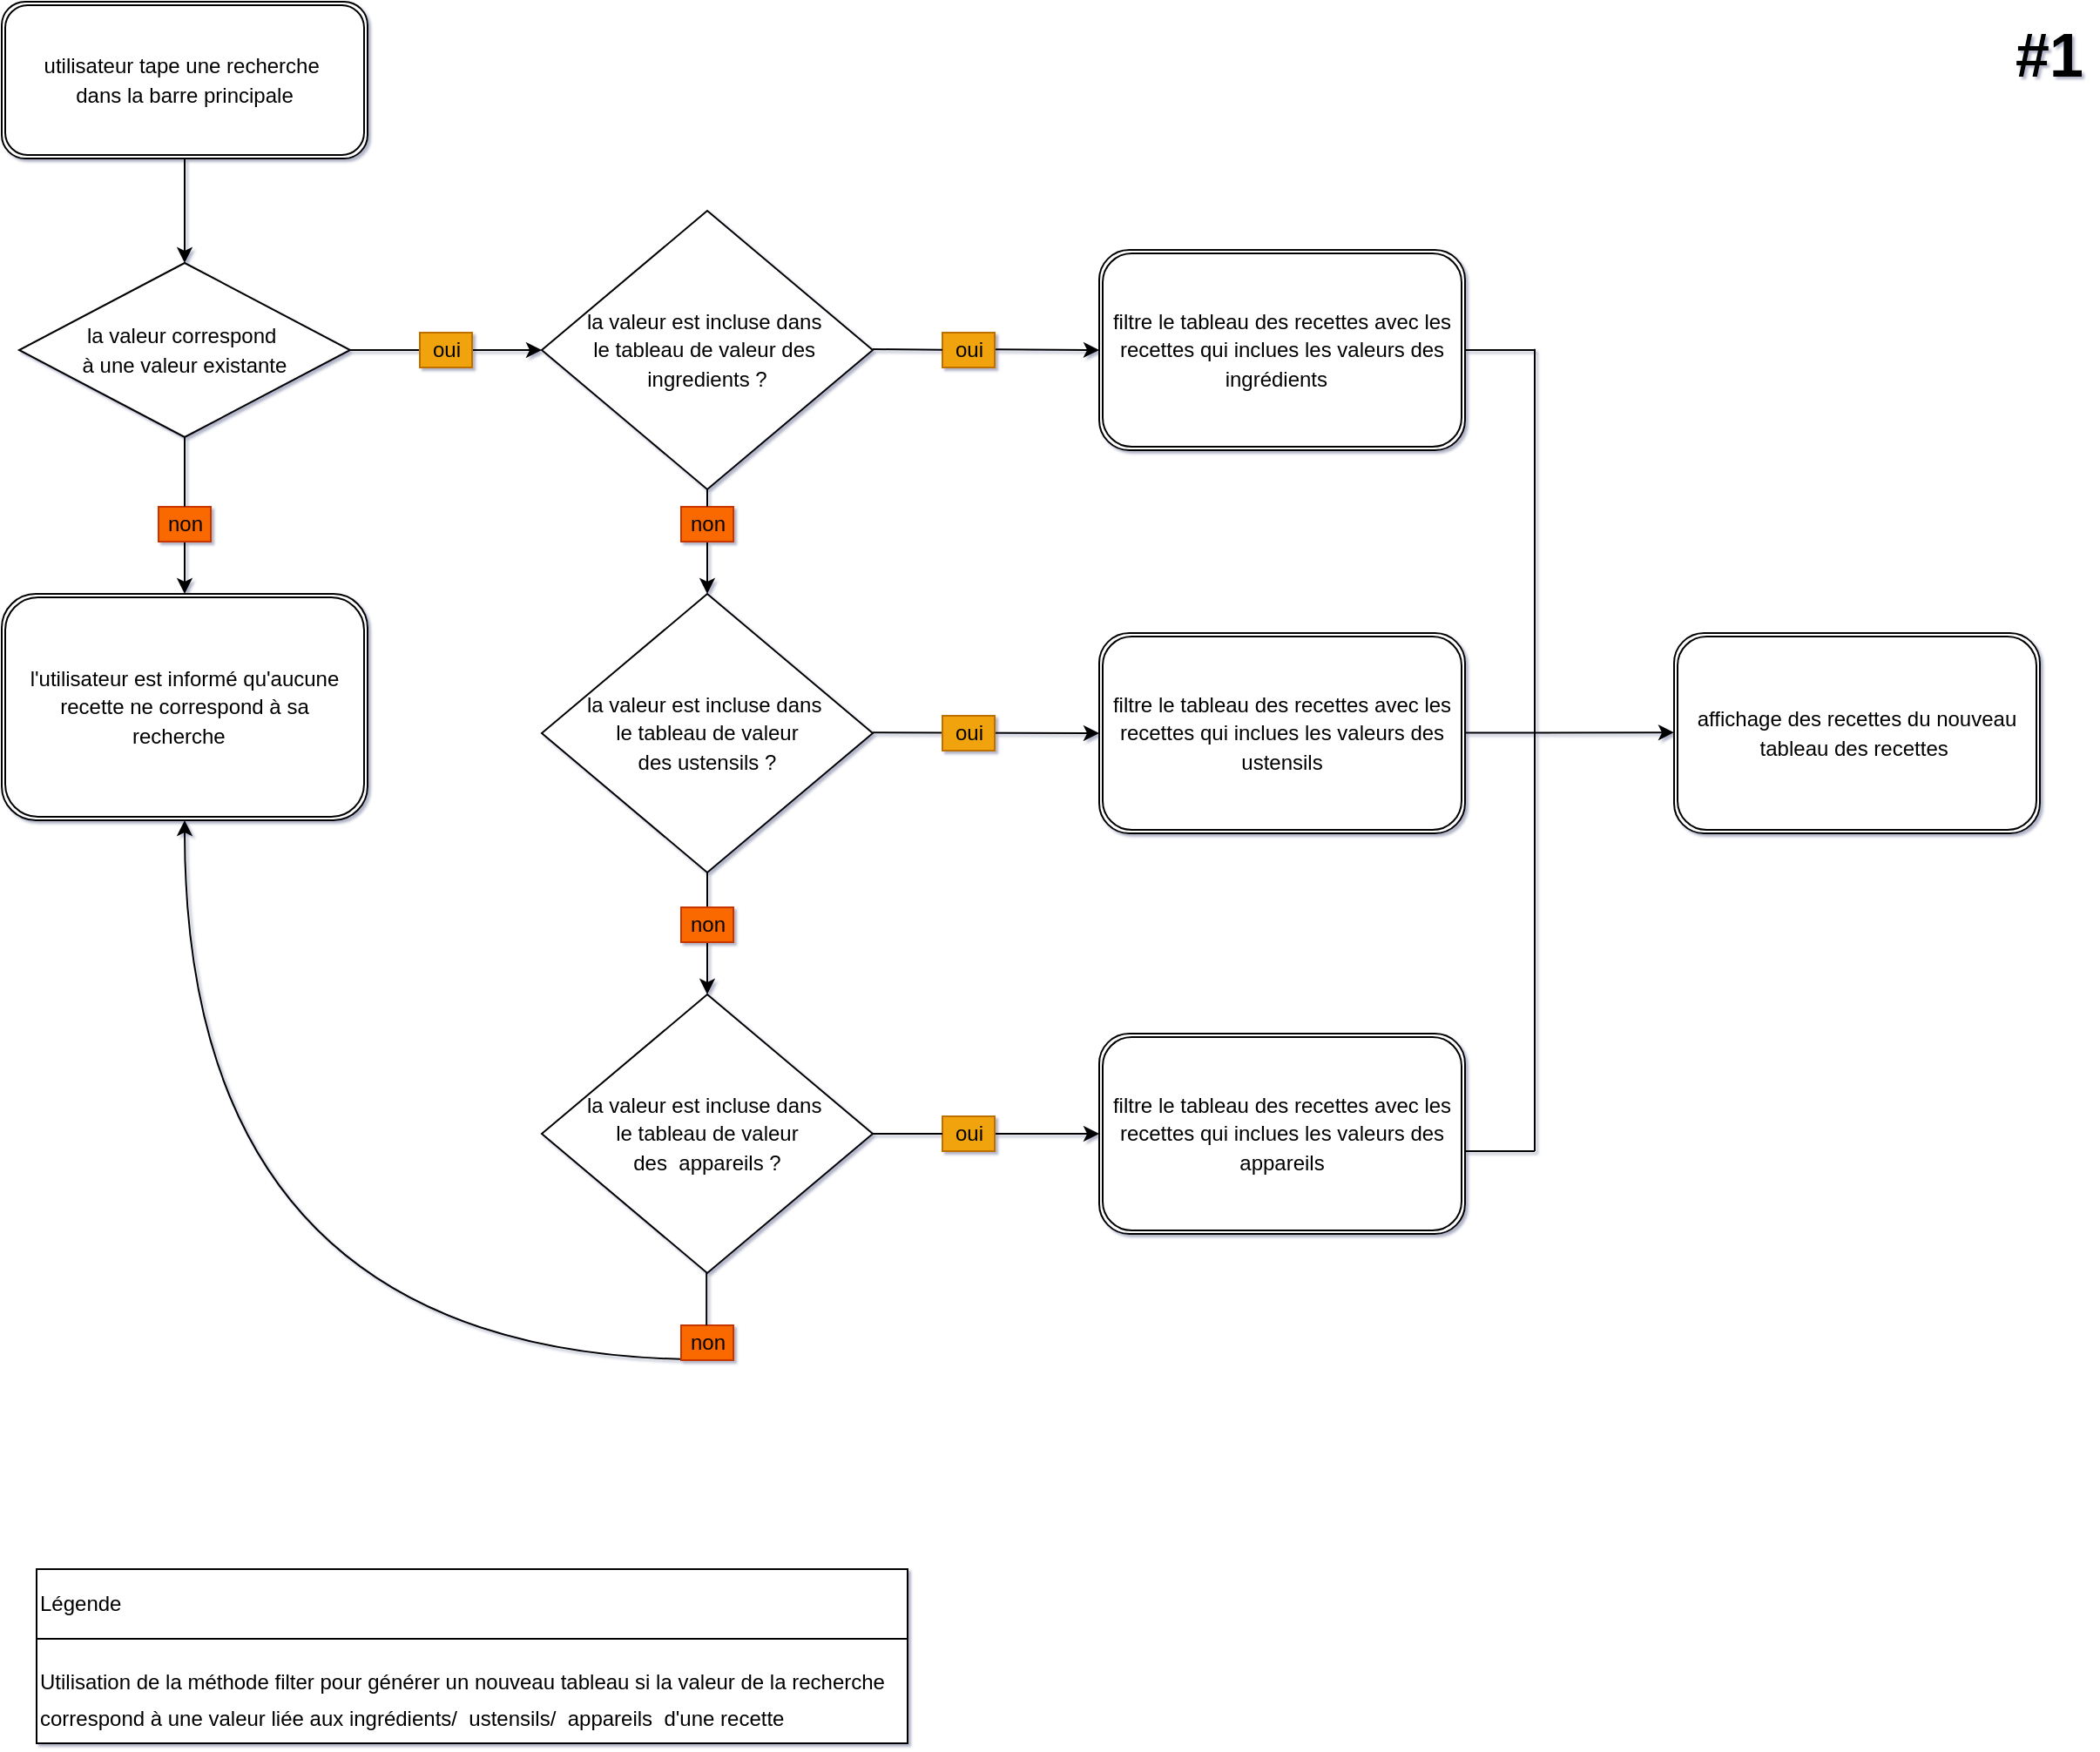 <mxfile>
    <diagram id="eL9WGTUqpMroQJxciY-q" name="Page-1">
        <mxGraphModel dx="950" dy="550" grid="0" gridSize="10" guides="1" tooltips="1" connect="1" arrows="1" fold="1" page="1" pageScale="1" pageWidth="1700" pageHeight="1100" background="#ffffff" math="0" shadow="1">
            <root>
                <mxCell id="0"/>
                <mxCell id="1" parent="0"/>
                <mxCell id="12" style="edgeStyle=none;html=1;exitX=0.5;exitY=1;exitDx=0;exitDy=0;entryX=0.5;entryY=0;entryDx=0;entryDy=0;" parent="1" source="2" target="5" edge="1">
                    <mxGeometry relative="1" as="geometry"/>
                </mxCell>
                <mxCell id="2" value="&lt;p style=&quot;line-height: 1.35&quot;&gt;utilisateur tape une recherche&amp;nbsp; &lt;br&gt;dans la barre principale&lt;/p&gt;" style="shape=ext;double=1;rounded=1;whiteSpace=wrap;html=1;" parent="1" vertex="1">
                    <mxGeometry x="330" y="20" width="210" height="90" as="geometry"/>
                </mxCell>
                <mxCell id="13" style="edgeStyle=none;html=1;" parent="1" source="5" edge="1">
                    <mxGeometry relative="1" as="geometry">
                        <mxPoint x="640" y="220" as="targetPoint"/>
                        <Array as="points">
                            <mxPoint x="590" y="220"/>
                        </Array>
                    </mxGeometry>
                </mxCell>
                <mxCell id="25" style="edgeStyle=none;html=1;startArrow=none;entryX=0.5;entryY=0;entryDx=0;entryDy=0;" parent="1" source="26" target="50" edge="1">
                    <mxGeometry relative="1" as="geometry">
                        <mxPoint x="435" y="350" as="targetPoint"/>
                    </mxGeometry>
                </mxCell>
                <mxCell id="5" value="&lt;p style=&quot;line-height: 1.35&quot;&gt;la valeur correspond&amp;nbsp;&lt;br&gt;à une valeur existante&lt;/p&gt;" style="rhombus;whiteSpace=wrap;html=1;rotation=0;" parent="1" vertex="1">
                    <mxGeometry x="340" y="170" width="190" height="100" as="geometry"/>
                </mxCell>
                <mxCell id="15" value="oui" style="text;html=1;align=center;verticalAlign=middle;resizable=0;points=[];autosize=1;strokeColor=#BD7000;fillColor=#f0a30a;sketch=0;shadow=0;fontColor=#000000;" parent="1" vertex="1">
                    <mxGeometry x="570" y="210" width="30" height="20" as="geometry"/>
                </mxCell>
                <mxCell id="75" style="edgeStyle=none;html=1;entryX=0.5;entryY=0;entryDx=0;entryDy=0;startArrow=none;" parent="1" source="78" target="72" edge="1">
                    <mxGeometry relative="1" as="geometry"/>
                </mxCell>
                <mxCell id="16" value="&lt;p style=&quot;line-height: 1.35&quot;&gt;la valeur est incluse dans&amp;nbsp;&lt;br&gt;le tableau de valeur des&amp;nbsp; ingredients ?&lt;/p&gt;" style="rhombus;whiteSpace=wrap;html=1;rotation=0;" parent="1" vertex="1">
                    <mxGeometry x="640" y="140" width="190" height="160" as="geometry"/>
                </mxCell>
                <mxCell id="37" style="edgeStyle=orthogonalEdgeStyle;html=1;endSize=6;targetPerimeterSpacing=0;strokeColor=default;strokeWidth=1;curved=1;startArrow=none;exitX=0.474;exitY=0.981;exitDx=0;exitDy=0;exitPerimeter=0;entryX=0.5;entryY=1;entryDx=0;entryDy=0;" parent="1" source="28" target="50" edge="1">
                    <mxGeometry relative="1" as="geometry">
                        <mxPoint x="430" y="560" as="targetPoint"/>
                        <Array as="points">
                            <mxPoint x="435" y="800"/>
                        </Array>
                    </mxGeometry>
                </mxCell>
                <mxCell id="26" value="non" style="text;html=1;align=center;verticalAlign=middle;resizable=0;points=[];autosize=1;strokeColor=#C73500;fillColor=#fa6800;sketch=0;shadow=0;fontColor=#000000;" parent="1" vertex="1">
                    <mxGeometry x="420" y="310" width="30" height="20" as="geometry"/>
                </mxCell>
                <mxCell id="27" value="" style="edgeStyle=none;html=1;endArrow=none;" parent="1" source="5" target="26" edge="1">
                    <mxGeometry relative="1" as="geometry">
                        <mxPoint x="435" y="350" as="targetPoint"/>
                        <mxPoint x="435" y="270" as="sourcePoint"/>
                    </mxGeometry>
                </mxCell>
                <mxCell id="28" value="non" style="text;html=1;align=center;verticalAlign=middle;resizable=0;points=[];autosize=1;strokeColor=#C73500;fillColor=#fa6800;sketch=0;shadow=0;fontColor=#000000;" parent="1" vertex="1">
                    <mxGeometry x="720" y="780" width="30" height="20" as="geometry"/>
                </mxCell>
                <mxCell id="49" value="" style="edgeStyle=none;html=1;entryX=0.5;entryY=0;entryDx=0;entryDy=0;endArrow=none;" parent="1" edge="1">
                    <mxGeometry relative="1" as="geometry">
                        <mxPoint x="734.58" y="750" as="sourcePoint"/>
                        <mxPoint x="734.58" y="780" as="targetPoint"/>
                    </mxGeometry>
                </mxCell>
                <mxCell id="50" value="&lt;p style=&quot;line-height: 1.35&quot;&gt;l'utilisateur est informé qu'aucune recette ne correspond à sa recherche&amp;nbsp;&amp;nbsp;&lt;/p&gt;" style="shape=ext;double=1;rounded=1;whiteSpace=wrap;html=1;" parent="1" vertex="1">
                    <mxGeometry x="330" y="360" width="210" height="130" as="geometry"/>
                </mxCell>
                <mxCell id="52" style="edgeStyle=none;html=1;startArrow=none;entryX=0;entryY=0.5;entryDx=0;entryDy=0;" parent="1" source="53" target="82" edge="1">
                    <mxGeometry relative="1" as="geometry">
                        <mxPoint x="940" y="219.5" as="targetPoint"/>
                        <mxPoint x="830" y="219.5" as="sourcePoint"/>
                        <Array as="points">
                            <mxPoint x="890" y="219.5"/>
                        </Array>
                    </mxGeometry>
                </mxCell>
                <mxCell id="54" style="edgeStyle=none;html=1;entryX=0;entryY=0.5;entryDx=0;entryDy=0;" parent="1" edge="1">
                    <mxGeometry relative="1" as="geometry">
                        <mxPoint x="960" y="440" as="targetPoint"/>
                        <mxPoint x="830" y="439.6" as="sourcePoint"/>
                        <Array as="points"/>
                    </mxGeometry>
                </mxCell>
                <mxCell id="55" style="edgeStyle=none;html=1;startArrow=none;" parent="1" source="57" target="61" edge="1">
                    <mxGeometry relative="1" as="geometry">
                        <mxPoint x="940" y="670" as="targetPoint"/>
                        <mxPoint x="830" y="579.5" as="sourcePoint"/>
                        <Array as="points"/>
                    </mxGeometry>
                </mxCell>
                <mxCell id="56" value="oui" style="text;html=1;align=center;verticalAlign=middle;resizable=0;points=[];autosize=1;strokeColor=#BD7000;fillColor=#f0a30a;sketch=0;shadow=0;fontColor=#000000;" parent="1" vertex="1">
                    <mxGeometry x="870" y="430" width="30" height="20" as="geometry"/>
                </mxCell>
                <mxCell id="57" value="oui" style="text;html=1;align=center;verticalAlign=middle;resizable=0;points=[];autosize=1;strokeColor=#BD7000;fillColor=#f0a30a;sketch=0;shadow=0;fontColor=#000000;" parent="1" vertex="1">
                    <mxGeometry x="870" y="660" width="30" height="20" as="geometry"/>
                </mxCell>
                <mxCell id="58" value="" style="edgeStyle=none;html=1;endArrow=none;exitX=1;exitY=0.5;exitDx=0;exitDy=0;" parent="1" source="73" target="57" edge="1">
                    <mxGeometry relative="1" as="geometry">
                        <mxPoint x="940" y="579.5" as="targetPoint"/>
                        <mxPoint x="830" y="579.5" as="sourcePoint"/>
                        <Array as="points"/>
                    </mxGeometry>
                </mxCell>
                <mxCell id="62" style="edgeStyle=none;rounded=0;html=1;exitX=1;exitY=0.5;exitDx=0;exitDy=0;endSize=0;sourcePerimeterSpacing=0;targetPerimeterSpacing=0;strokeColor=default;strokeWidth=1;startSize=6;endArrow=none;endFill=0;" parent="1" edge="1">
                    <mxGeometry relative="1" as="geometry">
                        <mxPoint x="1210" y="220" as="targetPoint"/>
                        <mxPoint x="1150" y="220" as="sourcePoint"/>
                    </mxGeometry>
                </mxCell>
                <mxCell id="61" value="&lt;p style=&quot;line-height: 1.35&quot;&gt;filtre le tableau des recettes avec les recettes qui inclues les valeurs des appareils&lt;/p&gt;" style="shape=ext;double=1;rounded=1;whiteSpace=wrap;html=1;shadow=0;glass=0;" parent="1" vertex="1">
                    <mxGeometry x="960" y="612.5" width="210" height="115" as="geometry"/>
                </mxCell>
                <mxCell id="65" style="edgeStyle=none;rounded=0;html=1;exitX=1;exitY=0.5;exitDx=0;exitDy=0;sourcePerimeterSpacing=0;targetPerimeterSpacing=0;strokeColor=default;strokeWidth=1;jumpSize=5;endArrow=none;endFill=0;arcSize=21;" parent="1" edge="1">
                    <mxGeometry relative="1" as="geometry">
                        <mxPoint x="1210" y="680" as="targetPoint"/>
                        <mxPoint x="1170" y="680" as="sourcePoint"/>
                    </mxGeometry>
                </mxCell>
                <mxCell id="66" style="edgeStyle=none;rounded=0;html=1;exitX=1;exitY=0.5;exitDx=0;exitDy=0;endSize=0;sourcePerimeterSpacing=0;targetPerimeterSpacing=0;strokeColor=default;strokeWidth=1;endArrow=none;endFill=0;arcSize=21;" parent="1" edge="1">
                    <mxGeometry relative="1" as="geometry">
                        <mxPoint x="1210" y="680" as="targetPoint"/>
                        <mxPoint x="1210" y="219.41" as="sourcePoint"/>
                    </mxGeometry>
                </mxCell>
                <mxCell id="70" style="edgeStyle=none;html=1;startArrow=none;" parent="1" edge="1">
                    <mxGeometry relative="1" as="geometry">
                        <mxPoint x="1290" y="439.6" as="targetPoint"/>
                        <mxPoint x="1170" y="439.795" as="sourcePoint"/>
                        <Array as="points"/>
                    </mxGeometry>
                </mxCell>
                <mxCell id="76" style="edgeStyle=none;html=1;entryX=0.5;entryY=0;entryDx=0;entryDy=0;" parent="1" source="72" target="73" edge="1">
                    <mxGeometry relative="1" as="geometry"/>
                </mxCell>
                <mxCell id="72" value="&lt;p style=&quot;line-height: 1.35&quot;&gt;la valeur est incluse dans&amp;nbsp;&lt;br&gt;le tableau de valeur &lt;br&gt;des ustensils ?&lt;/p&gt;" style="rhombus;whiteSpace=wrap;html=1;rotation=0;" parent="1" vertex="1">
                    <mxGeometry x="640" y="360" width="190" height="160" as="geometry"/>
                </mxCell>
                <mxCell id="73" value="&lt;p style=&quot;line-height: 1.35&quot;&gt;la valeur est incluse dans&amp;nbsp;&lt;br&gt;le tableau de valeur &lt;br&gt;des&amp;nbsp; appareils ?&lt;/p&gt;" style="rhombus;whiteSpace=wrap;html=1;rotation=0;" parent="1" vertex="1">
                    <mxGeometry x="640" y="590" width="190" height="160" as="geometry"/>
                </mxCell>
                <mxCell id="77" value="non" style="text;html=1;align=center;verticalAlign=middle;resizable=0;points=[];autosize=1;strokeColor=#C73500;fillColor=#fa6800;sketch=0;shadow=0;fontColor=#000000;" parent="1" vertex="1">
                    <mxGeometry x="720" y="540" width="30" height="20" as="geometry"/>
                </mxCell>
                <mxCell id="78" value="non" style="text;html=1;align=center;verticalAlign=middle;resizable=0;points=[];autosize=1;strokeColor=#C73500;fillColor=#fa6800;sketch=0;shadow=0;fontColor=#000000;" parent="1" vertex="1">
                    <mxGeometry x="720" y="310" width="30" height="20" as="geometry"/>
                </mxCell>
                <mxCell id="79" value="" style="edgeStyle=none;html=1;entryX=0.5;entryY=0;entryDx=0;entryDy=0;endArrow=none;" parent="1" source="16" target="78" edge="1">
                    <mxGeometry relative="1" as="geometry">
                        <mxPoint x="735" y="300" as="sourcePoint"/>
                        <mxPoint x="735" y="360" as="targetPoint"/>
                    </mxGeometry>
                </mxCell>
                <mxCell id="53" value="oui" style="text;html=1;align=center;verticalAlign=middle;resizable=0;points=[];autosize=1;strokeColor=#BD7000;fillColor=#f0a30a;sketch=0;shadow=0;fontColor=#000000;" parent="1" vertex="1">
                    <mxGeometry x="870" y="210" width="30" height="20" as="geometry"/>
                </mxCell>
                <mxCell id="80" value="" style="edgeStyle=none;html=1;endArrow=none;" parent="1" target="53" edge="1">
                    <mxGeometry relative="1" as="geometry">
                        <mxPoint x="940" y="219.5" as="targetPoint"/>
                        <mxPoint x="830" y="219.5" as="sourcePoint"/>
                        <Array as="points"/>
                    </mxGeometry>
                </mxCell>
                <mxCell id="81" value="&lt;p style=&quot;line-height: 1.35&quot;&gt;filtre le tableau des recettes avec les recettes qui inclues les valeurs des ustensils&lt;/p&gt;" style="shape=ext;double=1;rounded=1;whiteSpace=wrap;html=1;" parent="1" vertex="1">
                    <mxGeometry x="960" y="382.5" width="210" height="115" as="geometry"/>
                </mxCell>
                <mxCell id="82" value="&lt;p style=&quot;line-height: 1.35&quot;&gt;filtre le tableau des recettes avec les recettes qui inclues les valeurs des ingrédients&amp;nbsp;&amp;nbsp;&lt;/p&gt;" style="shape=ext;double=1;rounded=1;whiteSpace=wrap;html=1;" parent="1" vertex="1">
                    <mxGeometry x="960" y="162.5" width="210" height="115" as="geometry"/>
                </mxCell>
                <mxCell id="83" value="&lt;p style=&quot;line-height: 1.35&quot;&gt;affichage des recettes du nouveau tableau des recettes&amp;nbsp;&lt;/p&gt;" style="shape=ext;double=1;rounded=1;whiteSpace=wrap;html=1;" parent="1" vertex="1">
                    <mxGeometry x="1290" y="382.5" width="210" height="115" as="geometry"/>
                </mxCell>
                <mxCell id="88" value="" style="shape=table;startSize=0;container=1;collapsible=0;childLayout=tableLayout;" parent="1" vertex="1">
                    <mxGeometry x="350" y="920" width="500" height="100" as="geometry"/>
                </mxCell>
                <mxCell id="89" value="" style="shape=partialRectangle;collapsible=0;dropTarget=0;pointerEvents=0;fillColor=none;top=0;left=0;bottom=0;right=0;points=[[0,0.5],[1,0.5]];portConstraint=eastwest;" parent="88" vertex="1">
                    <mxGeometry width="500" height="40" as="geometry"/>
                </mxCell>
                <mxCell id="90" value="Légende&lt;span style=&quot;white-space: pre&quot;&gt;&#9;&lt;/span&gt;&lt;span style=&quot;white-space: pre&quot;&gt;&#9;&lt;/span&gt;" style="shape=partialRectangle;html=1;whiteSpace=wrap;connectable=0;overflow=hidden;fillColor=none;top=0;left=0;bottom=0;right=0;pointerEvents=1;align=left;" parent="89" vertex="1">
                    <mxGeometry width="500" height="40" as="geometry">
                        <mxRectangle width="500" height="40" as="alternateBounds"/>
                    </mxGeometry>
                </mxCell>
                <mxCell id="91" value="" style="shape=partialRectangle;collapsible=0;dropTarget=0;pointerEvents=0;fillColor=none;top=0;left=0;bottom=0;right=0;points=[[0,0.5],[1,0.5]];portConstraint=eastwest;" parent="88" vertex="1">
                    <mxGeometry y="40" width="500" height="60" as="geometry"/>
                </mxCell>
                <mxCell id="92" value="&lt;p style=&quot;line-height: 1.8&quot;&gt;Utilisation de la méthode filter pour générer un nouveau tableau si la valeur de la recherche&lt;br&gt;correspond à une valeur liée aux ingrédients/&amp;nbsp; ustensils/&amp;nbsp; appareils&amp;nbsp; d'une recette&lt;/p&gt;" style="shape=partialRectangle;html=1;whiteSpace=wrap;connectable=0;overflow=hidden;fillColor=none;top=0;left=0;bottom=0;right=0;pointerEvents=1;align=left;" parent="91" vertex="1">
                    <mxGeometry width="500" height="60" as="geometry">
                        <mxRectangle width="500" height="60" as="alternateBounds"/>
                    </mxGeometry>
                </mxCell>
                <mxCell id="94" value="&lt;b&gt;&lt;font style=&quot;font-size: 35px&quot;&gt;#1&lt;/font&gt;&lt;/b&gt;" style="text;html=1;align=center;verticalAlign=middle;resizable=0;points=[];autosize=1;strokeColor=none;fillColor=none;" vertex="1" parent="1">
                    <mxGeometry x="1480" y="35" width="50" height="30" as="geometry"/>
                </mxCell>
            </root>
        </mxGraphModel>
    </diagram>
</mxfile>